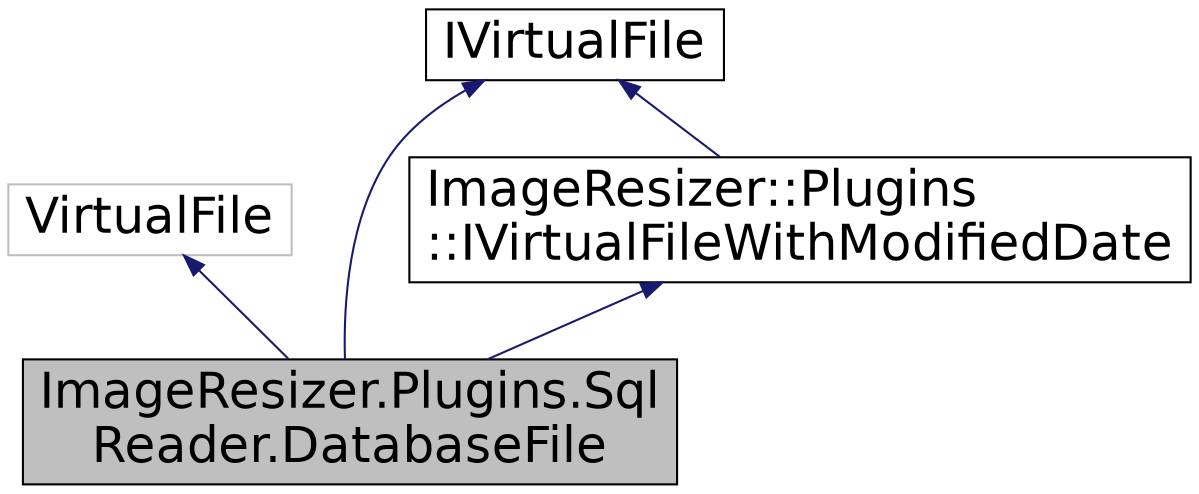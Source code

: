 digraph "ImageResizer.Plugins.SqlReader.DatabaseFile"
{
  edge [fontname="Helvetica",fontsize="24",labelfontname="Helvetica",labelfontsize="24"];
  node [fontname="Helvetica",fontsize="24",shape=record];
  Node1 [label="ImageResizer.Plugins.Sql\lReader.DatabaseFile",height=0.2,width=0.4,color="black", fillcolor="grey75", style="filled" fontcolor="black"];
  Node2 -> Node1 [dir="back",color="midnightblue",fontsize="24",style="solid",fontname="Helvetica"];
  Node2 [label="VirtualFile",height=0.2,width=0.4,color="grey75", fillcolor="white", style="filled"];
  Node3 -> Node1 [dir="back",color="midnightblue",fontsize="24",style="solid",fontname="Helvetica"];
  Node3 [label="ImageResizer::Plugins\l::IVirtualFileWithModifiedDate",height=0.2,width=0.4,color="black", fillcolor="white", style="filled",URL="$interface_image_resizer_1_1_plugins_1_1_i_virtual_file_with_modified_date.html",tooltip="Always implement this if possible. Allows caching systems to detect changes to source files and inval..."];
  Node4 -> Node3 [dir="back",color="midnightblue",fontsize="24",style="solid",fontname="Helvetica"];
  Node4 [label="IVirtualFile",height=0.2,width=0.4,color="black", fillcolor="white", style="filled",URL="$interface_image_resizer_1_1_plugins_1_1_i_virtual_file.html",tooltip="A virtual file to support IVirtualImageProvider "];
  Node4 -> Node1 [dir="back",color="midnightblue",fontsize="24",style="solid",fontname="Helvetica"];
}
